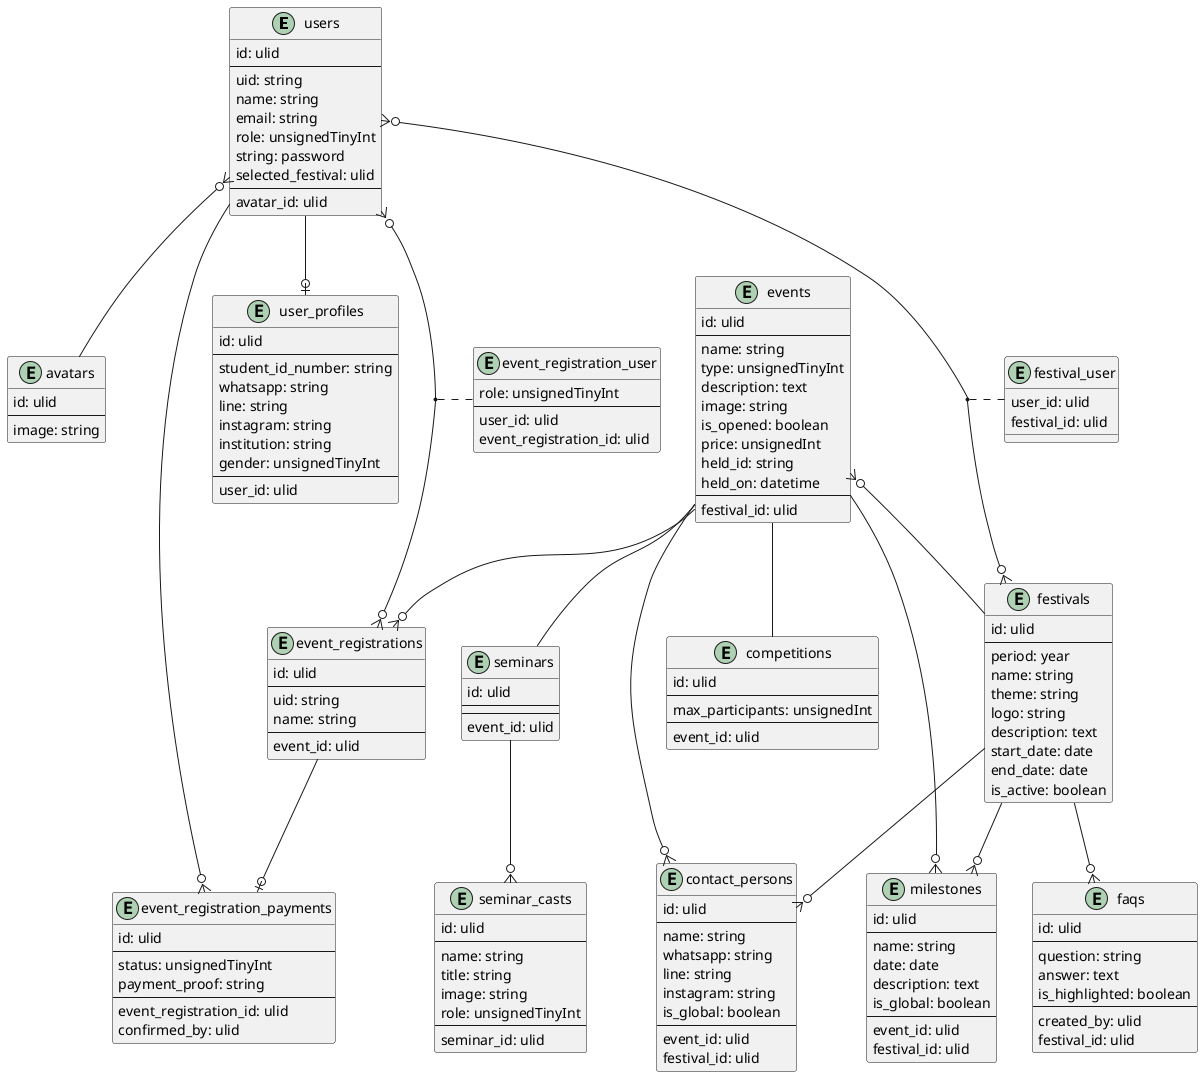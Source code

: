 @startuml database

entity users {
    id: ulid
    --
    uid: string
    name: string
    email: string
    role: unsignedTinyInt
    string: password
    selected_festival: ulid
    --
    avatar_id: ulid
}

entity user_profiles {
    id: ulid
    --
    student_id_number: string
    whatsapp: string
    line: string
    instagram: string
    institution: string
    gender: unsignedTinyInt
    --
    user_id: ulid
}

entity festivals {
    id: ulid
    --
    period: year
    name: string
    theme: string
    logo: string
    description: text
    start_date: date
    end_date: date
    is_active: boolean
}

entity events {
    id: ulid
    --
    name: string
    type: unsignedTinyInt
    description: text
    image: string
    is_opened: boolean
    price: unsignedInt
    held_id: string
    held_on: datetime
    --
    festival_id: ulid
}

entity event_registrations {
    id: ulid
    --
    uid: string
    name: string
    --
    event_id: ulid
}

entity event_registration_payments {
    id: ulid
    --
    status: unsignedTinyInt
    payment_proof: string
    --
    event_registration_id: ulid
    confirmed_by: ulid
}

entity milestones {
    id: ulid
    --
    name: string
    date: date
    description: text
    is_global: boolean
    --
    event_id: ulid
    festival_id: ulid
}

entity contact_persons {
    id: ulid
    --
    name: string
    whatsapp: string
    line: string
    instagram: string
    is_global: boolean
    --
    event_id: ulid
    festival_id: ulid
}

entity competitions {
    id: ulid
    --
    max_participants: unsignedInt
    --
    event_id: ulid
}

entity seminars {
    id: ulid
    --
    --
    event_id: ulid
}

entity seminar_casts {
    id: ulid
    --
    name: string
    title: string
    image: string
    role: unsignedTinyInt
    --
    seminar_id: ulid
}

entity faqs {
    id: ulid
    --
    question: string
    answer: text
    is_highlighted: boolean
    --
    created_by: ulid
    festival_id: ulid
}

entity event_registration_user {
    role: unsignedTinyInt
    --
    user_id: ulid
    event_registration_id: ulid
}

entity festival_user {
    user_id: ulid
    festival_id: ulid
}

entity avatars {
    id: ulid
    --
    image: string
}

events }o-- festivals

events --o{ contact_persons

events --o{ milestones

events -- competitions

events -- seminars

events --o{ event_registrations

seminars --o{ seminar_casts

festivals --o{ faqs

festivals --o{ contact_persons

festivals --o{ milestones

users --o| user_profiles

users }o--o{ festivals
(users, festivals) .. festival_user

users }o-- avatars

users }o--o{ event_registrations
(users, event_registrations) .. event_registration_user

users --o{ event_registration_payments

event_registrations --o| event_registration_payments

@enduml

